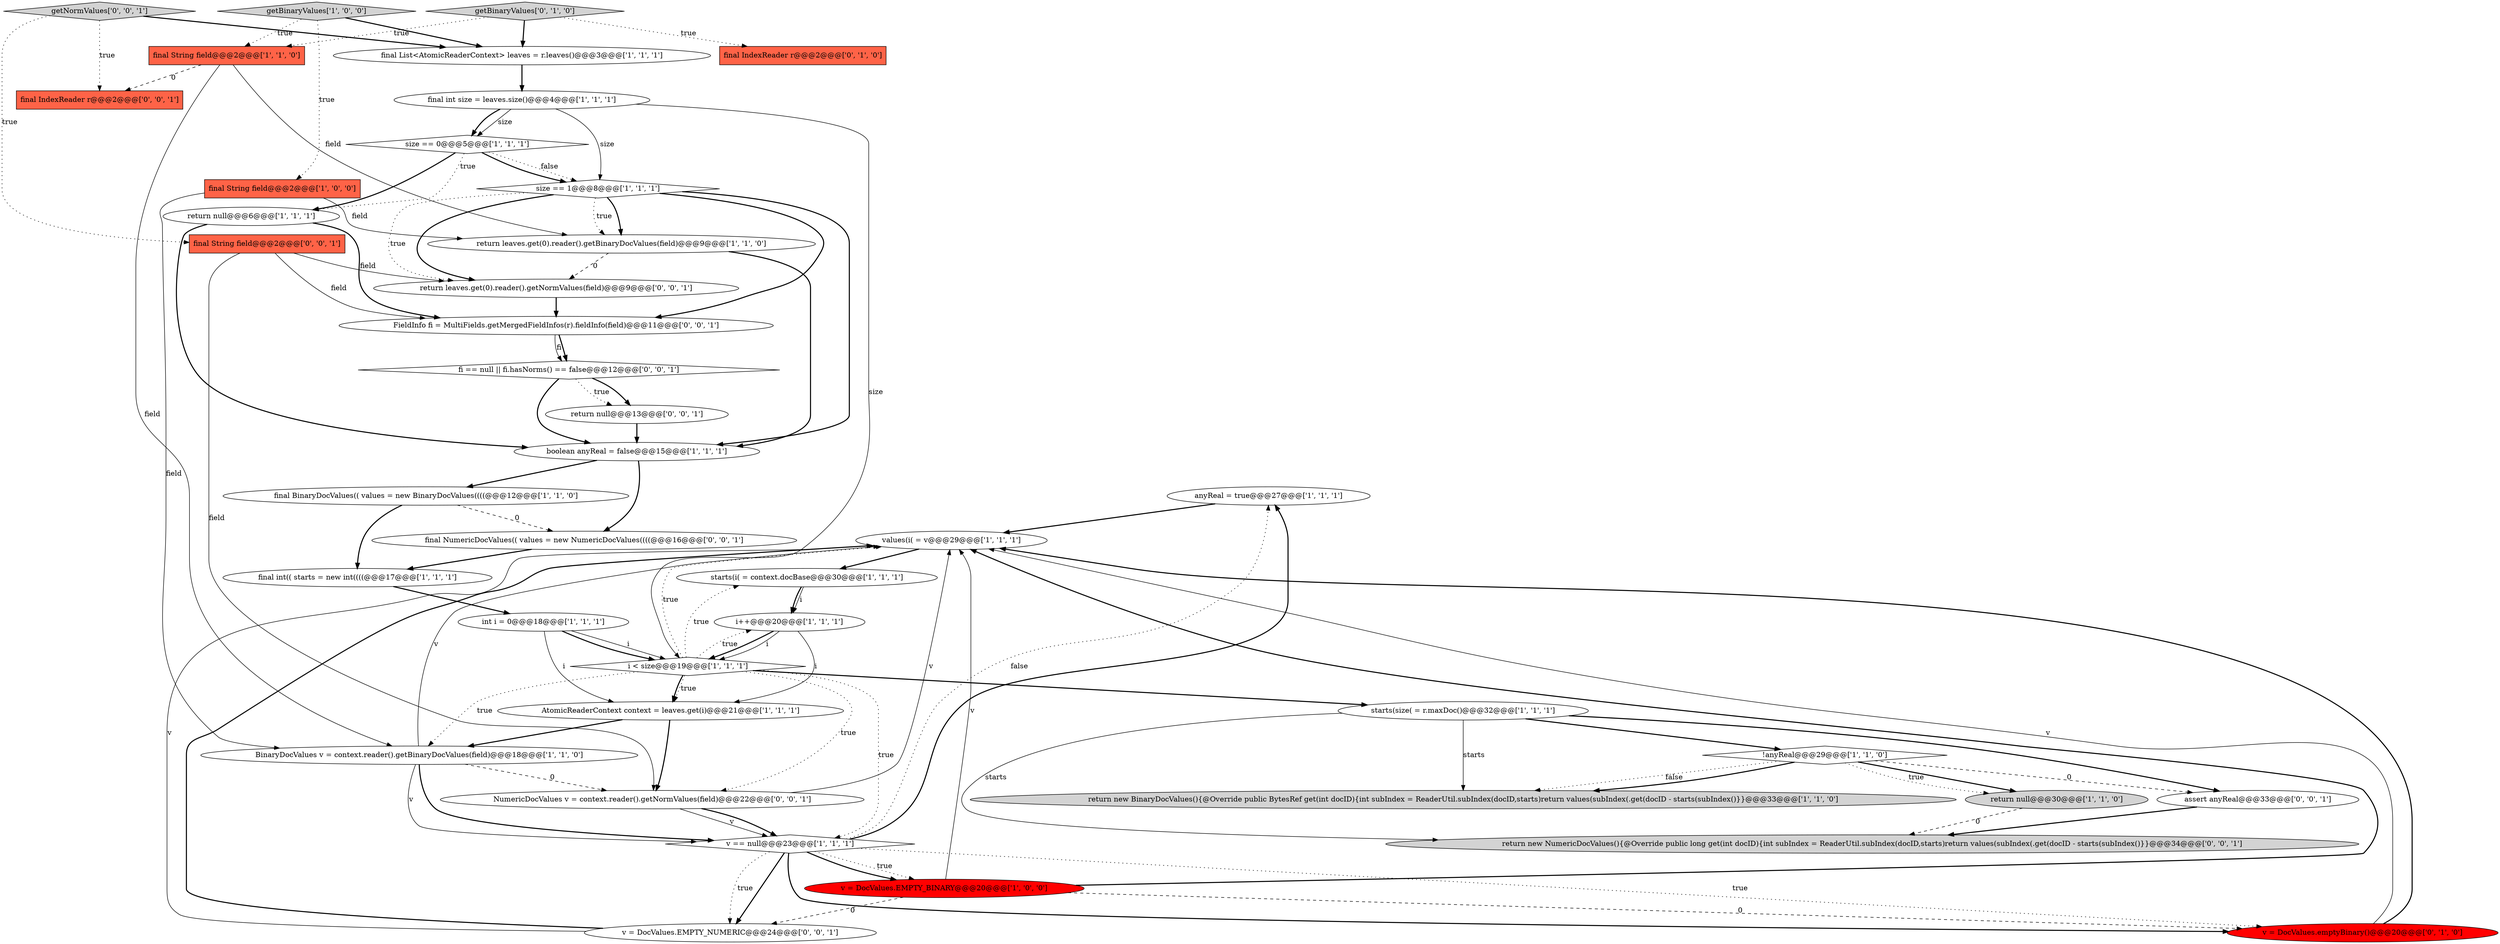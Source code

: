 digraph {
23 [style = filled, label = "anyReal = true@@@27@@@['1', '1', '1']", fillcolor = white, shape = ellipse image = "AAA0AAABBB1BBB"];
0 [style = filled, label = "i++@@@20@@@['1', '1', '1']", fillcolor = white, shape = ellipse image = "AAA0AAABBB1BBB"];
16 [style = filled, label = "size == 0@@@5@@@['1', '1', '1']", fillcolor = white, shape = diamond image = "AAA0AAABBB1BBB"];
15 [style = filled, label = "final BinaryDocValues(( values = new BinaryDocValues((((@@@12@@@['1', '1', '0']", fillcolor = white, shape = ellipse image = "AAA0AAABBB1BBB"];
33 [style = filled, label = "return null@@@13@@@['0', '0', '1']", fillcolor = white, shape = ellipse image = "AAA0AAABBB3BBB"];
34 [style = filled, label = "FieldInfo fi = MultiFields.getMergedFieldInfos(r).fieldInfo(field)@@@11@@@['0', '0', '1']", fillcolor = white, shape = ellipse image = "AAA0AAABBB3BBB"];
8 [style = filled, label = "final String field@@@2@@@['1', '0', '0']", fillcolor = tomato, shape = box image = "AAA0AAABBB1BBB"];
20 [style = filled, label = "final int size = leaves.size()@@@4@@@['1', '1', '1']", fillcolor = white, shape = ellipse image = "AAA0AAABBB1BBB"];
18 [style = filled, label = "BinaryDocValues v = context.reader().getBinaryDocValues(field)@@@18@@@['1', '1', '0']", fillcolor = white, shape = ellipse image = "AAA0AAABBB1BBB"];
38 [style = filled, label = "final IndexReader r@@@2@@@['0', '0', '1']", fillcolor = tomato, shape = box image = "AAA0AAABBB3BBB"];
7 [style = filled, label = "values(i( = v@@@29@@@['1', '1', '1']", fillcolor = white, shape = ellipse image = "AAA0AAABBB1BBB"];
9 [style = filled, label = "getBinaryValues['1', '0', '0']", fillcolor = lightgray, shape = diamond image = "AAA0AAABBB1BBB"];
25 [style = filled, label = "final List<AtomicReaderContext> leaves = r.leaves()@@@3@@@['1', '1', '1']", fillcolor = white, shape = ellipse image = "AAA0AAABBB1BBB"];
14 [style = filled, label = "starts(i( = context.docBase@@@30@@@['1', '1', '1']", fillcolor = white, shape = ellipse image = "AAA0AAABBB1BBB"];
27 [style = filled, label = "getBinaryValues['0', '1', '0']", fillcolor = lightgray, shape = diamond image = "AAA0AAABBB2BBB"];
26 [style = filled, label = "final IndexReader r@@@2@@@['0', '1', '0']", fillcolor = tomato, shape = box image = "AAA0AAABBB2BBB"];
13 [style = filled, label = "return new BinaryDocValues(){@Override public BytesRef get(int docID){int subIndex = ReaderUtil.subIndex(docID,starts)return values(subIndex(.get(docID - starts(subIndex()}}@@@33@@@['1', '1', '0']", fillcolor = lightgray, shape = ellipse image = "AAA0AAABBB1BBB"];
35 [style = filled, label = "NumericDocValues v = context.reader().getNormValues(field)@@@22@@@['0', '0', '1']", fillcolor = white, shape = ellipse image = "AAA0AAABBB3BBB"];
4 [style = filled, label = "return null@@@6@@@['1', '1', '1']", fillcolor = white, shape = ellipse image = "AAA0AAABBB1BBB"];
40 [style = filled, label = "v = DocValues.EMPTY_NUMERIC@@@24@@@['0', '0', '1']", fillcolor = white, shape = ellipse image = "AAA0AAABBB3BBB"];
21 [style = filled, label = "starts(size( = r.maxDoc()@@@32@@@['1', '1', '1']", fillcolor = white, shape = ellipse image = "AAA0AAABBB1BBB"];
22 [style = filled, label = "!anyReal@@@29@@@['1', '1', '0']", fillcolor = white, shape = diamond image = "AAA0AAABBB1BBB"];
19 [style = filled, label = "v == null@@@23@@@['1', '1', '1']", fillcolor = white, shape = diamond image = "AAA0AAABBB1BBB"];
28 [style = filled, label = "v = DocValues.emptyBinary()@@@20@@@['0', '1', '0']", fillcolor = red, shape = ellipse image = "AAA1AAABBB2BBB"];
10 [style = filled, label = "boolean anyReal = false@@@15@@@['1', '1', '1']", fillcolor = white, shape = ellipse image = "AAA0AAABBB1BBB"];
24 [style = filled, label = "AtomicReaderContext context = leaves.get(i)@@@21@@@['1', '1', '1']", fillcolor = white, shape = ellipse image = "AAA0AAABBB1BBB"];
39 [style = filled, label = "fi == null || fi.hasNorms() == false@@@12@@@['0', '0', '1']", fillcolor = white, shape = diamond image = "AAA0AAABBB3BBB"];
1 [style = filled, label = "int i = 0@@@18@@@['1', '1', '1']", fillcolor = white, shape = ellipse image = "AAA0AAABBB1BBB"];
17 [style = filled, label = "return null@@@30@@@['1', '1', '0']", fillcolor = lightgray, shape = ellipse image = "AAA0AAABBB1BBB"];
11 [style = filled, label = "final String field@@@2@@@['1', '1', '0']", fillcolor = tomato, shape = box image = "AAA0AAABBB1BBB"];
5 [style = filled, label = "v = DocValues.EMPTY_BINARY@@@20@@@['1', '0', '0']", fillcolor = red, shape = ellipse image = "AAA1AAABBB1BBB"];
3 [style = filled, label = "final int(( starts = new int((((@@@17@@@['1', '1', '1']", fillcolor = white, shape = ellipse image = "AAA0AAABBB1BBB"];
36 [style = filled, label = "final String field@@@2@@@['0', '0', '1']", fillcolor = tomato, shape = box image = "AAA0AAABBB3BBB"];
37 [style = filled, label = "final NumericDocValues(( values = new NumericDocValues((((@@@16@@@['0', '0', '1']", fillcolor = white, shape = ellipse image = "AAA0AAABBB3BBB"];
2 [style = filled, label = "return leaves.get(0).reader().getBinaryDocValues(field)@@@9@@@['1', '1', '0']", fillcolor = white, shape = ellipse image = "AAA0AAABBB1BBB"];
32 [style = filled, label = "return new NumericDocValues(){@Override public long get(int docID){int subIndex = ReaderUtil.subIndex(docID,starts)return values(subIndex(.get(docID - starts(subIndex()}}@@@34@@@['0', '0', '1']", fillcolor = lightgray, shape = ellipse image = "AAA0AAABBB3BBB"];
12 [style = filled, label = "i < size@@@19@@@['1', '1', '1']", fillcolor = white, shape = diamond image = "AAA0AAABBB1BBB"];
6 [style = filled, label = "size == 1@@@8@@@['1', '1', '1']", fillcolor = white, shape = diamond image = "AAA0AAABBB1BBB"];
29 [style = filled, label = "assert anyReal@@@33@@@['0', '0', '1']", fillcolor = white, shape = ellipse image = "AAA0AAABBB3BBB"];
31 [style = filled, label = "return leaves.get(0).reader().getNormValues(field)@@@9@@@['0', '0', '1']", fillcolor = white, shape = ellipse image = "AAA0AAABBB3BBB"];
30 [style = filled, label = "getNormValues['0', '0', '1']", fillcolor = lightgray, shape = diamond image = "AAA0AAABBB3BBB"];
19->40 [style = dotted, label="true"];
1->24 [style = solid, label="i"];
6->31 [style = dotted, label="true"];
22->13 [style = dotted, label="false"];
22->29 [style = dashed, label="0"];
28->7 [style = solid, label="v"];
5->40 [style = dashed, label="0"];
34->39 [style = solid, label="fi"];
8->2 [style = solid, label="field"];
12->35 [style = dotted, label="true"];
37->3 [style = bold, label=""];
7->14 [style = bold, label=""];
19->5 [style = bold, label=""];
20->12 [style = solid, label="size"];
5->28 [style = dashed, label="0"];
20->16 [style = bold, label=""];
1->12 [style = bold, label=""];
16->6 [style = dotted, label="false"];
19->28 [style = bold, label=""];
27->25 [style = bold, label=""];
22->13 [style = bold, label=""];
12->21 [style = bold, label=""];
18->19 [style = solid, label="v"];
16->6 [style = bold, label=""];
18->19 [style = bold, label=""];
12->18 [style = dotted, label="true"];
11->2 [style = solid, label="field"];
16->4 [style = dotted, label="true"];
24->18 [style = bold, label=""];
6->2 [style = bold, label=""];
9->8 [style = dotted, label="true"];
21->29 [style = bold, label=""];
12->19 [style = dotted, label="true"];
21->22 [style = bold, label=""];
29->32 [style = bold, label=""];
1->12 [style = solid, label="i"];
12->0 [style = dotted, label="true"];
22->17 [style = bold, label=""];
5->7 [style = bold, label=""];
20->16 [style = solid, label="size"];
23->7 [style = bold, label=""];
12->7 [style = dotted, label="true"];
20->6 [style = solid, label="size"];
4->10 [style = bold, label=""];
6->34 [style = bold, label=""];
3->1 [style = bold, label=""];
40->7 [style = solid, label="v"];
0->12 [style = bold, label=""];
9->11 [style = dotted, label="true"];
19->23 [style = dotted, label="false"];
12->24 [style = bold, label=""];
21->32 [style = solid, label="starts"];
2->10 [style = bold, label=""];
15->3 [style = bold, label=""];
30->36 [style = dotted, label="true"];
21->13 [style = solid, label="starts"];
31->34 [style = bold, label=""];
39->33 [style = bold, label=""];
35->19 [style = solid, label="v"];
25->20 [style = bold, label=""];
19->28 [style = dotted, label="true"];
36->35 [style = solid, label="field"];
6->2 [style = dotted, label="true"];
35->7 [style = solid, label="v"];
11->18 [style = solid, label="field"];
6->10 [style = bold, label=""];
34->39 [style = bold, label=""];
12->24 [style = dotted, label="true"];
19->5 [style = dotted, label="true"];
30->38 [style = dotted, label="true"];
16->4 [style = bold, label=""];
19->40 [style = bold, label=""];
4->34 [style = bold, label=""];
10->37 [style = bold, label=""];
10->15 [style = bold, label=""];
0->12 [style = solid, label="i"];
24->35 [style = bold, label=""];
15->37 [style = dashed, label="0"];
27->26 [style = dotted, label="true"];
35->19 [style = bold, label=""];
28->7 [style = bold, label=""];
36->31 [style = solid, label="field"];
30->25 [style = bold, label=""];
17->32 [style = dashed, label="0"];
33->10 [style = bold, label=""];
18->7 [style = solid, label="v"];
8->18 [style = solid, label="field"];
18->35 [style = dashed, label="0"];
27->11 [style = dotted, label="true"];
2->31 [style = dashed, label="0"];
11->38 [style = dashed, label="0"];
12->14 [style = dotted, label="true"];
40->7 [style = bold, label=""];
6->31 [style = bold, label=""];
14->0 [style = bold, label=""];
19->23 [style = bold, label=""];
9->25 [style = bold, label=""];
39->10 [style = bold, label=""];
0->24 [style = solid, label="i"];
14->0 [style = solid, label="i"];
22->17 [style = dotted, label="true"];
5->7 [style = solid, label="v"];
39->33 [style = dotted, label="true"];
36->34 [style = solid, label="field"];
}
